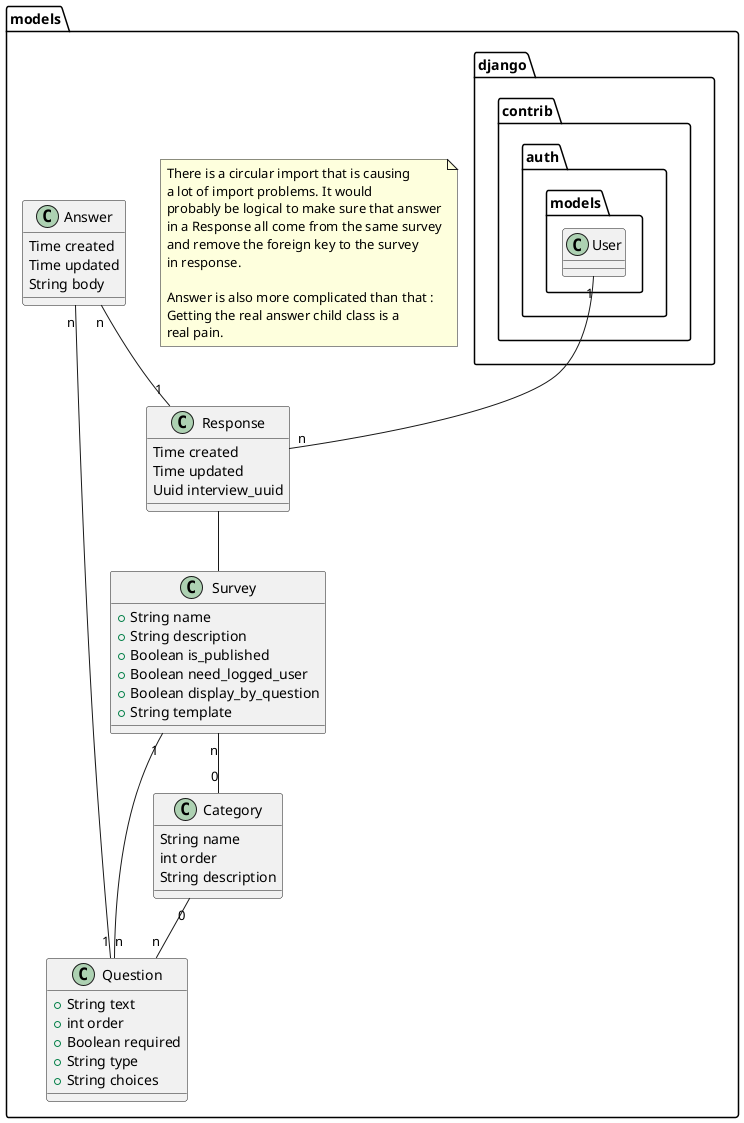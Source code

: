 @startuml
package models {

    note as N 
        There is a circular import that is causing
        a lot of import problems. It would
        probably be logical to make sure that answer
        in a Response all come from the same survey
        and remove the foreign key to the survey
        in response.
        
        Answer is also more complicated than that :
        Getting the real answer child class is a
        real pain.
    end note
  
    class Survey{
        +String name
        +String description
        +Boolean is_published
        +Boolean need_logged_user
        +Boolean display_by_question
        +String template
    }
    
    class Question {
        +String text
        +int order
        +Boolean required
        +String type
        +String choices
    }
    
    class Response {
        Time created
        Time updated
        Uuid interview_uuid 
    }
    
    class Category {
        String name
        int order
        String description
    }
    
    class Answer {
        Time created
        Time updated
        String body
    }
    
    class django.contrib.auth.models.User
    
    django.contrib.auth.models.User "1" -- "n" Response
    Category "0" -- "n" Question
    Survey "1" -- "n" Question
    Survey "n" -- "0" Category
    Response -- Survey
    Answer "n" -- "1" Question
    Answer "n" -- "1" Response
}
@enduml